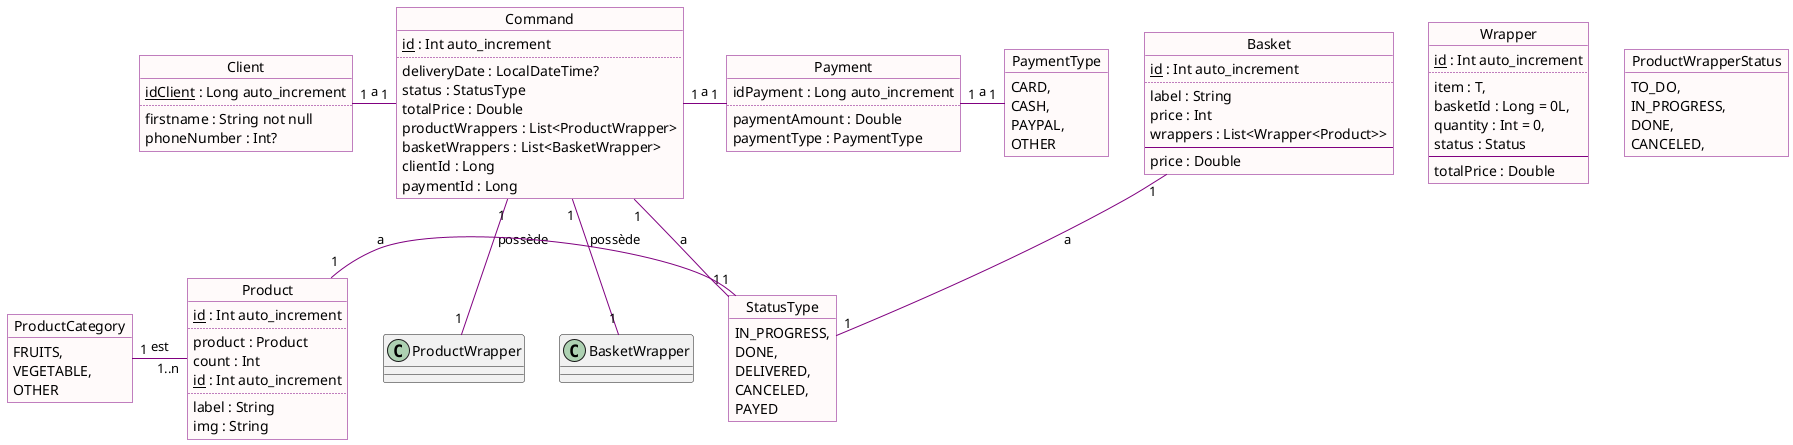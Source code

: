 @startuml

skinparam object {
    BackgroundColor Snow
    BorderColor Purple
    ArrowColor Purple
}

object Client{
    <u>idClient</u> : Long auto_increment
    ..
    firstname : String not null
    phoneNumber : Int?
}

object PaymentType{
    CARD,
    CASH,
    PAYPAL,
    OTHER
}

object Payment {
    idPayment : Long auto_increment
    ..
    paymentAmount : Double
    paymentType : PaymentType
}

object Command{
    <u>id</u> : Int auto_increment
    ..
    deliveryDate : LocalDateTime?
    status : StatusType
    totalPrice : Double
    productWrappers : List<ProductWrapper>
    basketWrappers : List<BasketWrapper>

    clientId : Long
    paymentId : Long
}

object Product {
    <u>id</u> : Int auto_increment
    ..
    product : Product
    count : Int
}

object Basket {
    <u>id</u> : Int auto_increment
    ..
    label : String
    price : Int
    wrappers : List<Wrapper<Product>>
    --
    price : Double
}

object Wrapper {
    <u>id</u> : Int auto_increment
        ..
    item : T,
    basketId : Long = 0L,
    quantity : Int = 0,
    status : Status
    --
    totalPrice : Double
}

object ProductWrapperStatus{
    TO_DO,
    IN_PROGRESS,
    DONE,
    CANCELED,
}

object StatusType{
    IN_PROGRESS,
    DONE,
    DELIVERED,
    CANCELED,
    PAYED
}

object Product{
    <u>id</u> : Int auto_increment
    ..
    label : String
    img : String
}

object ProductCategory {
    FRUITS,
    VEGETABLE,
    OTHER
}

Payment "1" --right-- "1" PaymentType : a
Command "1" --right-- "1" Payment : a
Command "1" --left-- "1" Client : a
Command "1" -down- "1" ProductWrapper : possède
Command "1" -down- "1" BasketWrapper : possède
Command "1" -- "1" StatusType : a
Basket "1" -- "1" StatusType : a
Product "1" --right-- "1" StatusType : a
Product "1..n" --left-- "1" ProductCategory : est


@enduml


